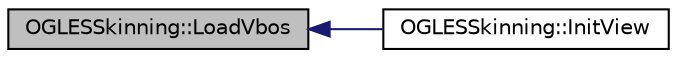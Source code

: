 digraph "OGLESSkinning::LoadVbos"
{
  edge [fontname="Helvetica",fontsize="10",labelfontname="Helvetica",labelfontsize="10"];
  node [fontname="Helvetica",fontsize="10",shape=record];
  rankdir="LR";
  Node1 [label="OGLESSkinning::LoadVbos",height=0.2,width=0.4,color="black", fillcolor="grey75", style="filled", fontcolor="black"];
  Node1 -> Node2 [dir="back",color="midnightblue",fontsize="10",style="solid",fontname="Helvetica"];
  Node2 [label="OGLESSkinning::InitView",height=0.2,width=0.4,color="black", fillcolor="white", style="filled",URL="$class_o_g_l_e_s_skinning.html#a70319630ffc36a323ebd002d1befa72c",tooltip="Initialise the view. "];
}
